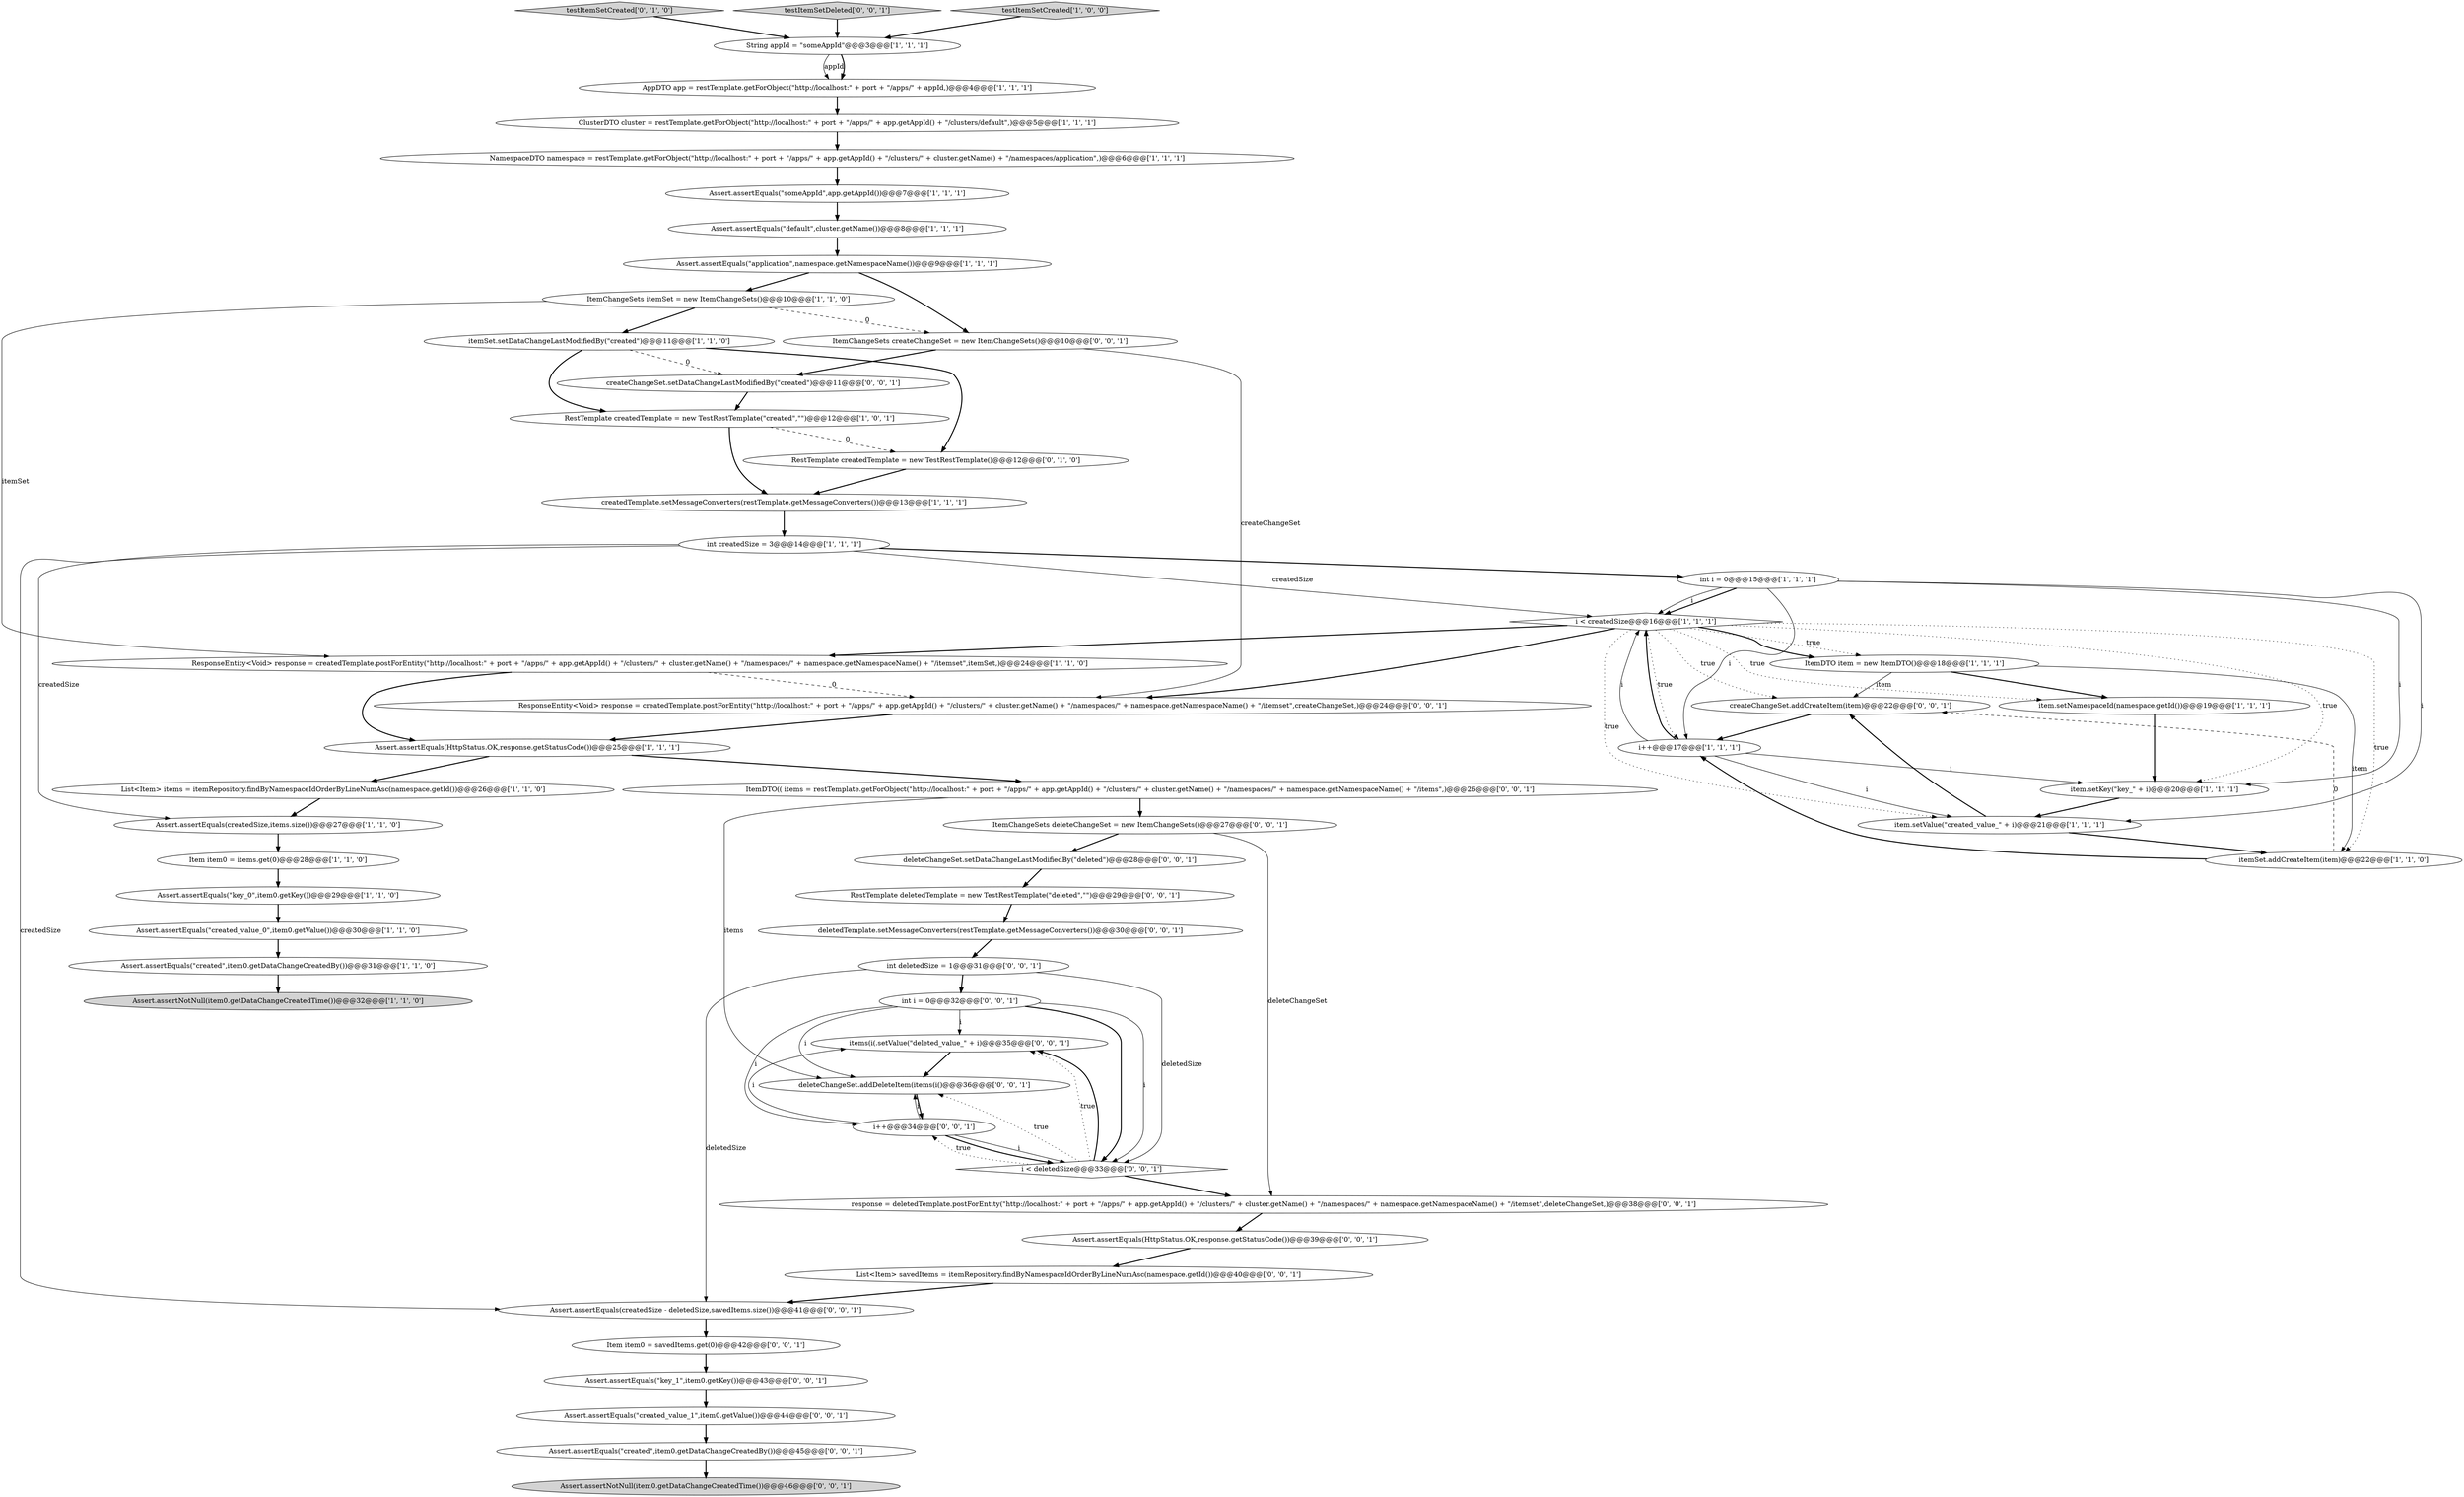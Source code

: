 digraph {
42 [style = filled, label = "items(i(.setValue(\"deleted_value_\" + i)@@@35@@@['0', '0', '1']", fillcolor = white, shape = ellipse image = "AAA0AAABBB3BBB"];
18 [style = filled, label = "createdTemplate.setMessageConverters(restTemplate.getMessageConverters())@@@13@@@['1', '1', '1']", fillcolor = white, shape = ellipse image = "AAA0AAABBB1BBB"];
33 [style = filled, label = "Assert.assertEquals(\"created_value_1\",item0.getValue())@@@44@@@['0', '0', '1']", fillcolor = white, shape = ellipse image = "AAA0AAABBB3BBB"];
44 [style = filled, label = "createChangeSet.addCreateItem(item)@@@22@@@['0', '0', '1']", fillcolor = white, shape = ellipse image = "AAA0AAABBB3BBB"];
12 [style = filled, label = "int createdSize = 3@@@14@@@['1', '1', '1']", fillcolor = white, shape = ellipse image = "AAA0AAABBB1BBB"];
50 [style = filled, label = "deleteChangeSet.addDeleteItem(items(i()@@@36@@@['0', '0', '1']", fillcolor = white, shape = ellipse image = "AAA0AAABBB3BBB"];
25 [style = filled, label = "i++@@@17@@@['1', '1', '1']", fillcolor = white, shape = ellipse image = "AAA0AAABBB1BBB"];
30 [style = filled, label = "testItemSetCreated['0', '1', '0']", fillcolor = lightgray, shape = diamond image = "AAA0AAABBB2BBB"];
32 [style = filled, label = "i++@@@34@@@['0', '0', '1']", fillcolor = white, shape = ellipse image = "AAA0AAABBB3BBB"];
56 [style = filled, label = "int deletedSize = 1@@@31@@@['0', '0', '1']", fillcolor = white, shape = ellipse image = "AAA0AAABBB3BBB"];
2 [style = filled, label = "Assert.assertEquals(\"someAppId\",app.getAppId())@@@7@@@['1', '1', '1']", fillcolor = white, shape = ellipse image = "AAA0AAABBB1BBB"];
27 [style = filled, label = "i < createdSize@@@16@@@['1', '1', '1']", fillcolor = white, shape = diamond image = "AAA0AAABBB1BBB"];
40 [style = filled, label = "Assert.assertEquals(\"key_1\",item0.getKey())@@@43@@@['0', '0', '1']", fillcolor = white, shape = ellipse image = "AAA0AAABBB3BBB"];
28 [style = filled, label = "Item item0 = items.get(0)@@@28@@@['1', '1', '0']", fillcolor = white, shape = ellipse image = "AAA0AAABBB1BBB"];
4 [style = filled, label = "Assert.assertEquals(\"created_value_0\",item0.getValue())@@@30@@@['1', '1', '0']", fillcolor = white, shape = ellipse image = "AAA0AAABBB1BBB"];
10 [style = filled, label = "itemSet.addCreateItem(item)@@@22@@@['1', '1', '0']", fillcolor = white, shape = ellipse image = "AAA0AAABBB1BBB"];
0 [style = filled, label = "item.setValue(\"created_value_\" + i)@@@21@@@['1', '1', '1']", fillcolor = white, shape = ellipse image = "AAA0AAABBB1BBB"];
13 [style = filled, label = "Assert.assertEquals(HttpStatus.OK,response.getStatusCode())@@@25@@@['1', '1', '1']", fillcolor = white, shape = ellipse image = "AAA0AAABBB1BBB"];
53 [style = filled, label = "createChangeSet.setDataChangeLastModifiedBy(\"created\")@@@11@@@['0', '0', '1']", fillcolor = white, shape = ellipse image = "AAA0AAABBB3BBB"];
31 [style = filled, label = "RestTemplate createdTemplate = new TestRestTemplate()@@@12@@@['0', '1', '0']", fillcolor = white, shape = ellipse image = "AAA1AAABBB2BBB"];
11 [style = filled, label = "Assert.assertEquals(createdSize,items.size())@@@27@@@['1', '1', '0']", fillcolor = white, shape = ellipse image = "AAA0AAABBB1BBB"];
14 [style = filled, label = "ResponseEntity<Void> response = createdTemplate.postForEntity(\"http://localhost:\" + port + \"/apps/\" + app.getAppId() + \"/clusters/\" + cluster.getName() + \"/namespaces/\" + namespace.getNamespaceName() + \"/itemset\",itemSet,)@@@24@@@['1', '1', '0']", fillcolor = white, shape = ellipse image = "AAA0AAABBB1BBB"];
7 [style = filled, label = "String appId = \"someAppId\"@@@3@@@['1', '1', '1']", fillcolor = white, shape = ellipse image = "AAA0AAABBB1BBB"];
22 [style = filled, label = "Assert.assertEquals(\"key_0\",item0.getKey())@@@29@@@['1', '1', '0']", fillcolor = white, shape = ellipse image = "AAA0AAABBB1BBB"];
48 [style = filled, label = "Assert.assertEquals(HttpStatus.OK,response.getStatusCode())@@@39@@@['0', '0', '1']", fillcolor = white, shape = ellipse image = "AAA0AAABBB3BBB"];
43 [style = filled, label = "List<Item> savedItems = itemRepository.findByNamespaceIdOrderByLineNumAsc(namespace.getId())@@@40@@@['0', '0', '1']", fillcolor = white, shape = ellipse image = "AAA0AAABBB3BBB"];
55 [style = filled, label = "testItemSetDeleted['0', '0', '1']", fillcolor = lightgray, shape = diamond image = "AAA0AAABBB3BBB"];
5 [style = filled, label = "AppDTO app = restTemplate.getForObject(\"http://localhost:\" + port + \"/apps/\" + appId,)@@@4@@@['1', '1', '1']", fillcolor = white, shape = ellipse image = "AAA0AAABBB1BBB"];
52 [style = filled, label = "ItemDTO(( items = restTemplate.getForObject(\"http://localhost:\" + port + \"/apps/\" + app.getAppId() + \"/clusters/\" + cluster.getName() + \"/namespaces/\" + namespace.getNamespaceName() + \"/items\",)@@@26@@@['0', '0', '1']", fillcolor = white, shape = ellipse image = "AAA0AAABBB3BBB"];
16 [style = filled, label = "Assert.assertEquals(\"default\",cluster.getName())@@@8@@@['1', '1', '1']", fillcolor = white, shape = ellipse image = "AAA0AAABBB1BBB"];
23 [style = filled, label = "Assert.assertEquals(\"application\",namespace.getNamespaceName())@@@9@@@['1', '1', '1']", fillcolor = white, shape = ellipse image = "AAA0AAABBB1BBB"];
29 [style = filled, label = "item.setNamespaceId(namespace.getId())@@@19@@@['1', '1', '1']", fillcolor = white, shape = ellipse image = "AAA0AAABBB1BBB"];
45 [style = filled, label = "deleteChangeSet.setDataChangeLastModifiedBy(\"deleted\")@@@28@@@['0', '0', '1']", fillcolor = white, shape = ellipse image = "AAA0AAABBB3BBB"];
24 [style = filled, label = "int i = 0@@@15@@@['1', '1', '1']", fillcolor = white, shape = ellipse image = "AAA0AAABBB1BBB"];
1 [style = filled, label = "ClusterDTO cluster = restTemplate.getForObject(\"http://localhost:\" + port + \"/apps/\" + app.getAppId() + \"/clusters/default\",)@@@5@@@['1', '1', '1']", fillcolor = white, shape = ellipse image = "AAA0AAABBB1BBB"];
9 [style = filled, label = "item.setKey(\"key_\" + i)@@@20@@@['1', '1', '1']", fillcolor = white, shape = ellipse image = "AAA0AAABBB1BBB"];
37 [style = filled, label = "Assert.assertEquals(createdSize - deletedSize,savedItems.size())@@@41@@@['0', '0', '1']", fillcolor = white, shape = ellipse image = "AAA0AAABBB3BBB"];
3 [style = filled, label = "Assert.assertEquals(\"created\",item0.getDataChangeCreatedBy())@@@31@@@['1', '1', '0']", fillcolor = white, shape = ellipse image = "AAA0AAABBB1BBB"];
54 [style = filled, label = "Assert.assertEquals(\"created\",item0.getDataChangeCreatedBy())@@@45@@@['0', '0', '1']", fillcolor = white, shape = ellipse image = "AAA0AAABBB3BBB"];
19 [style = filled, label = "ItemDTO item = new ItemDTO()@@@18@@@['1', '1', '1']", fillcolor = white, shape = ellipse image = "AAA0AAABBB1BBB"];
8 [style = filled, label = "ItemChangeSets itemSet = new ItemChangeSets()@@@10@@@['1', '1', '0']", fillcolor = white, shape = ellipse image = "AAA0AAABBB1BBB"];
39 [style = filled, label = "Item item0 = savedItems.get(0)@@@42@@@['0', '0', '1']", fillcolor = white, shape = ellipse image = "AAA0AAABBB3BBB"];
38 [style = filled, label = "ItemChangeSets createChangeSet = new ItemChangeSets()@@@10@@@['0', '0', '1']", fillcolor = white, shape = ellipse image = "AAA0AAABBB3BBB"];
20 [style = filled, label = "Assert.assertNotNull(item0.getDataChangeCreatedTime())@@@32@@@['1', '1', '0']", fillcolor = lightgray, shape = ellipse image = "AAA0AAABBB1BBB"];
21 [style = filled, label = "RestTemplate createdTemplate = new TestRestTemplate(\"created\",\"\")@@@12@@@['1', '0', '1']", fillcolor = white, shape = ellipse image = "AAA0AAABBB1BBB"];
47 [style = filled, label = "RestTemplate deletedTemplate = new TestRestTemplate(\"deleted\",\"\")@@@29@@@['0', '0', '1']", fillcolor = white, shape = ellipse image = "AAA0AAABBB3BBB"];
35 [style = filled, label = "deletedTemplate.setMessageConverters(restTemplate.getMessageConverters())@@@30@@@['0', '0', '1']", fillcolor = white, shape = ellipse image = "AAA0AAABBB3BBB"];
49 [style = filled, label = "ItemChangeSets deleteChangeSet = new ItemChangeSets()@@@27@@@['0', '0', '1']", fillcolor = white, shape = ellipse image = "AAA0AAABBB3BBB"];
15 [style = filled, label = "testItemSetCreated['1', '0', '0']", fillcolor = lightgray, shape = diamond image = "AAA0AAABBB1BBB"];
41 [style = filled, label = "response = deletedTemplate.postForEntity(\"http://localhost:\" + port + \"/apps/\" + app.getAppId() + \"/clusters/\" + cluster.getName() + \"/namespaces/\" + namespace.getNamespaceName() + \"/itemset\",deleteChangeSet,)@@@38@@@['0', '0', '1']", fillcolor = white, shape = ellipse image = "AAA0AAABBB3BBB"];
34 [style = filled, label = "i < deletedSize@@@33@@@['0', '0', '1']", fillcolor = white, shape = diamond image = "AAA0AAABBB3BBB"];
36 [style = filled, label = "int i = 0@@@32@@@['0', '0', '1']", fillcolor = white, shape = ellipse image = "AAA0AAABBB3BBB"];
17 [style = filled, label = "itemSet.setDataChangeLastModifiedBy(\"created\")@@@11@@@['1', '1', '0']", fillcolor = white, shape = ellipse image = "AAA0AAABBB1BBB"];
6 [style = filled, label = "List<Item> items = itemRepository.findByNamespaceIdOrderByLineNumAsc(namespace.getId())@@@26@@@['1', '1', '0']", fillcolor = white, shape = ellipse image = "AAA0AAABBB1BBB"];
46 [style = filled, label = "Assert.assertNotNull(item0.getDataChangeCreatedTime())@@@46@@@['0', '0', '1']", fillcolor = lightgray, shape = ellipse image = "AAA0AAABBB3BBB"];
51 [style = filled, label = "ResponseEntity<Void> response = createdTemplate.postForEntity(\"http://localhost:\" + port + \"/apps/\" + app.getAppId() + \"/clusters/\" + cluster.getName() + \"/namespaces/\" + namespace.getNamespaceName() + \"/itemset\",createChangeSet,)@@@24@@@['0', '0', '1']", fillcolor = white, shape = ellipse image = "AAA0AAABBB3BBB"];
26 [style = filled, label = "NamespaceDTO namespace = restTemplate.getForObject(\"http://localhost:\" + port + \"/apps/\" + app.getAppId() + \"/clusters/\" + cluster.getName() + \"/namespaces/application\",)@@@6@@@['1', '1', '1']", fillcolor = white, shape = ellipse image = "AAA0AAABBB1BBB"];
26->2 [style = bold, label=""];
17->21 [style = bold, label=""];
19->10 [style = solid, label="item"];
5->1 [style = bold, label=""];
13->6 [style = bold, label=""];
56->36 [style = bold, label=""];
31->18 [style = bold, label=""];
7->5 [style = solid, label="appId"];
42->50 [style = bold, label=""];
12->24 [style = bold, label=""];
28->22 [style = bold, label=""];
56->34 [style = solid, label="deletedSize"];
19->29 [style = bold, label=""];
25->27 [style = solid, label="i"];
16->23 [style = bold, label=""];
21->18 [style = bold, label=""];
30->7 [style = bold, label=""];
36->50 [style = solid, label="i"];
23->38 [style = bold, label=""];
27->0 [style = dotted, label="true"];
27->19 [style = bold, label=""];
24->27 [style = bold, label=""];
4->3 [style = bold, label=""];
54->46 [style = bold, label=""];
34->42 [style = dotted, label="true"];
34->42 [style = bold, label=""];
50->32 [style = bold, label=""];
27->29 [style = dotted, label="true"];
24->0 [style = solid, label="i"];
6->11 [style = bold, label=""];
14->13 [style = bold, label=""];
25->9 [style = solid, label="i"];
15->7 [style = bold, label=""];
55->7 [style = bold, label=""];
8->38 [style = dashed, label="0"];
2->16 [style = bold, label=""];
32->34 [style = bold, label=""];
48->43 [style = bold, label=""];
24->27 [style = solid, label="i"];
27->25 [style = dotted, label="true"];
25->27 [style = bold, label=""];
19->44 [style = solid, label="item"];
11->28 [style = bold, label=""];
56->37 [style = solid, label="deletedSize"];
27->10 [style = dotted, label="true"];
36->34 [style = solid, label="i"];
14->51 [style = dashed, label="0"];
52->50 [style = solid, label="items"];
27->44 [style = dotted, label="true"];
13->52 [style = bold, label=""];
49->45 [style = bold, label=""];
40->33 [style = bold, label=""];
9->0 [style = bold, label=""];
27->19 [style = dotted, label="true"];
44->25 [style = bold, label=""];
47->35 [style = bold, label=""];
0->44 [style = bold, label=""];
32->34 [style = solid, label="i"];
49->41 [style = solid, label="deleteChangeSet"];
36->32 [style = solid, label="i"];
24->9 [style = solid, label="i"];
34->41 [style = bold, label=""];
36->42 [style = solid, label="i"];
34->50 [style = dotted, label="true"];
10->44 [style = dashed, label="0"];
7->5 [style = bold, label=""];
1->26 [style = bold, label=""];
52->49 [style = bold, label=""];
32->50 [style = solid, label="i"];
12->37 [style = solid, label="createdSize"];
24->25 [style = solid, label="i"];
38->53 [style = bold, label=""];
29->9 [style = bold, label=""];
53->21 [style = bold, label=""];
12->27 [style = solid, label="createdSize"];
27->14 [style = bold, label=""];
12->11 [style = solid, label="createdSize"];
27->9 [style = dotted, label="true"];
33->54 [style = bold, label=""];
32->42 [style = solid, label="i"];
25->0 [style = solid, label="i"];
51->13 [style = bold, label=""];
35->56 [style = bold, label=""];
45->47 [style = bold, label=""];
43->37 [style = bold, label=""];
41->48 [style = bold, label=""];
8->17 [style = bold, label=""];
10->25 [style = bold, label=""];
27->51 [style = bold, label=""];
3->20 [style = bold, label=""];
0->10 [style = bold, label=""];
37->39 [style = bold, label=""];
34->32 [style = dotted, label="true"];
36->34 [style = bold, label=""];
23->8 [style = bold, label=""];
22->4 [style = bold, label=""];
38->51 [style = solid, label="createChangeSet"];
39->40 [style = bold, label=""];
18->12 [style = bold, label=""];
17->53 [style = dashed, label="0"];
21->31 [style = dashed, label="0"];
17->31 [style = bold, label=""];
8->14 [style = solid, label="itemSet"];
}

